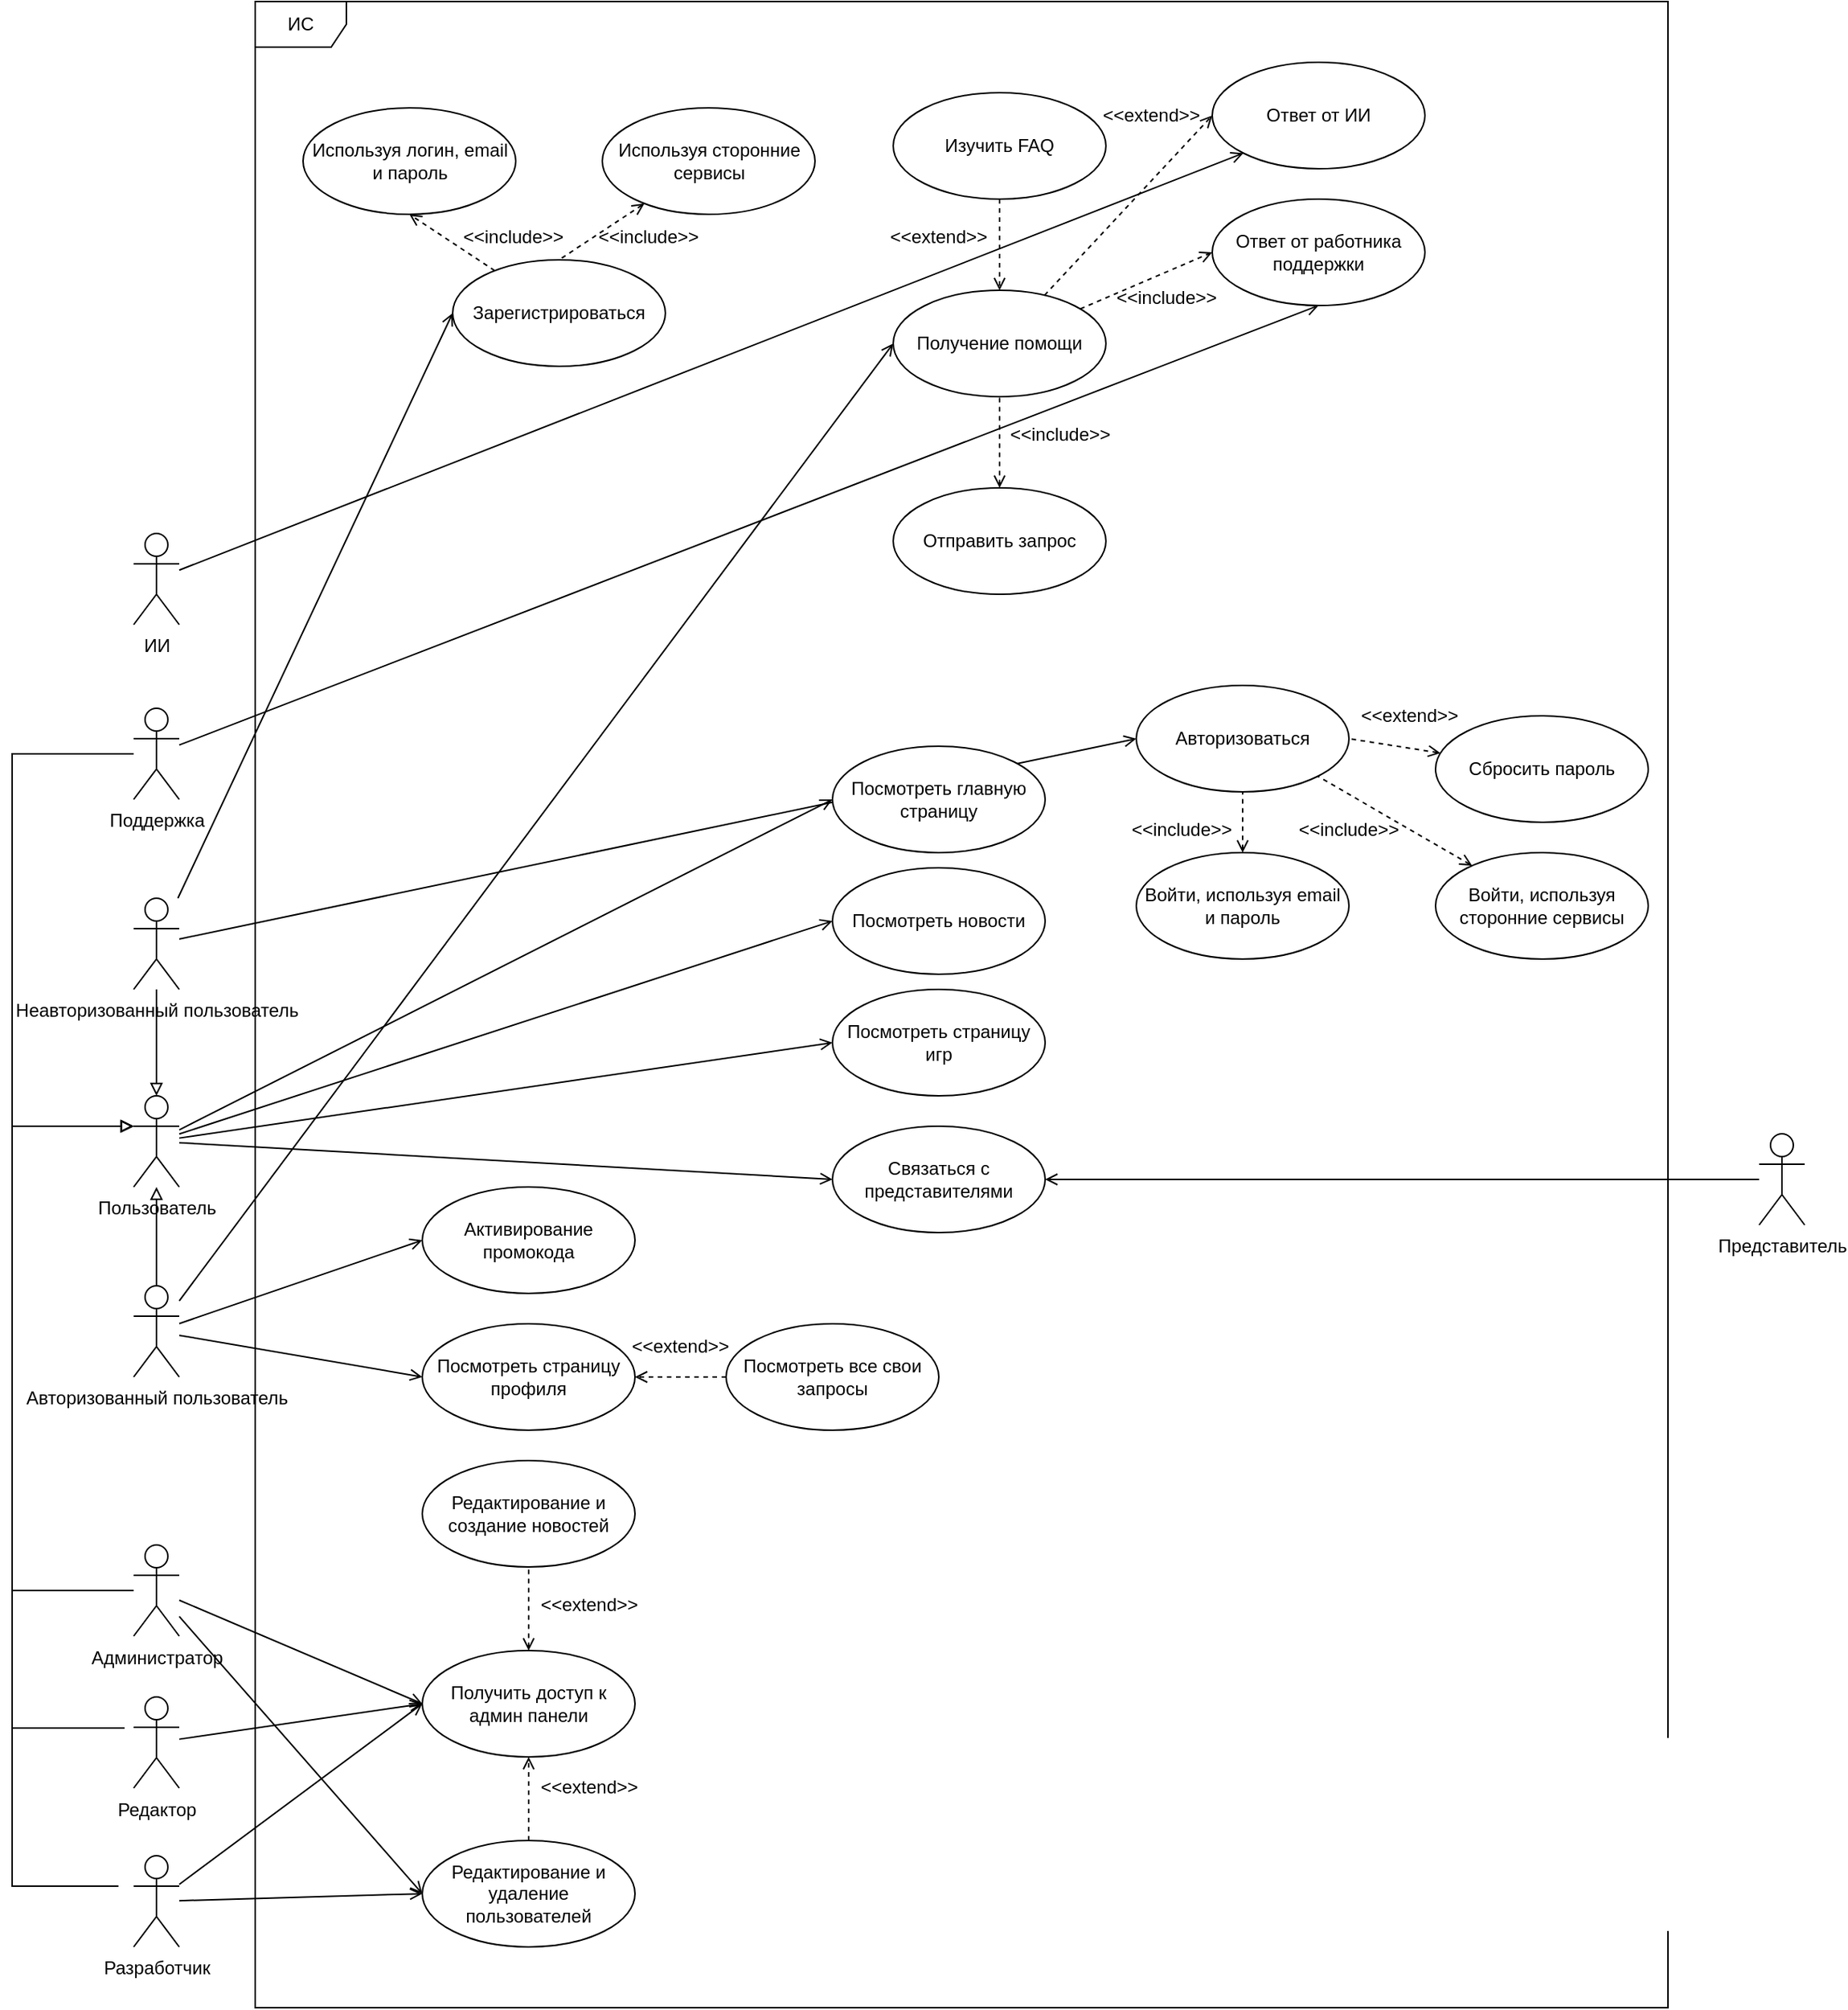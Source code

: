 <mxfile version="25.0.2">
  <diagram name="Страница — 1" id="RGoa7yPOTrBoMWeDNAP6">
    <mxGraphModel dx="1904" dy="1796" grid="1" gridSize="10" guides="1" tooltips="1" connect="1" arrows="1" fold="1" page="1" pageScale="1" pageWidth="827" pageHeight="1169" math="0" shadow="0">
      <root>
        <mxCell id="0" />
        <mxCell id="1" parent="0" />
        <mxCell id="VNkQDWNwbwkGfj3eRJF0-7" value="" style="group" parent="1" vertex="1" connectable="0">
          <mxGeometry x="470" y="-60" width="370" height="390" as="geometry" />
        </mxCell>
        <mxCell id="XNh-5hUBTrXLjq72H-WG-14" value="Авторизоваться" style="ellipse;whiteSpace=wrap;html=1;" parent="VNkQDWNwbwkGfj3eRJF0-7" vertex="1">
          <mxGeometry x="20" y="40" width="140" height="70" as="geometry" />
        </mxCell>
        <mxCell id="kZnsoWwv7os6p9Z4obid-15" style="rounded=0;orthogonalLoop=1;jettySize=auto;html=1;exitX=0.5;exitY=0;exitDx=0;exitDy=0;entryX=0.5;entryY=1;entryDx=0;entryDy=0;endArrow=none;endFill=0;startArrow=open;startFill=0;dashed=1;" parent="VNkQDWNwbwkGfj3eRJF0-7" source="kZnsoWwv7os6p9Z4obid-11" target="XNh-5hUBTrXLjq72H-WG-14" edge="1">
          <mxGeometry relative="1" as="geometry" />
        </mxCell>
        <mxCell id="kZnsoWwv7os6p9Z4obid-11" value="Войти, используя email и пароль" style="ellipse;whiteSpace=wrap;html=1;" parent="VNkQDWNwbwkGfj3eRJF0-7" vertex="1">
          <mxGeometry x="20" y="150" width="140" height="70" as="geometry" />
        </mxCell>
        <mxCell id="HeYIOjHRtYzObJNVk6Ek-8" style="rounded=0;orthogonalLoop=1;jettySize=auto;html=1;entryX=1;entryY=1;entryDx=0;entryDy=0;endArrow=none;endFill=0;startArrow=open;startFill=0;dashed=1;" parent="VNkQDWNwbwkGfj3eRJF0-7" source="kZnsoWwv7os6p9Z4obid-12" target="XNh-5hUBTrXLjq72H-WG-14" edge="1">
          <mxGeometry relative="1" as="geometry" />
        </mxCell>
        <mxCell id="kZnsoWwv7os6p9Z4obid-12" value="Войти, используя сторонние сервисы" style="ellipse;whiteSpace=wrap;html=1;" parent="VNkQDWNwbwkGfj3eRJF0-7" vertex="1">
          <mxGeometry x="217" y="150" width="140" height="70" as="geometry" />
        </mxCell>
        <mxCell id="HeYIOjHRtYzObJNVk6Ek-11" style="rounded=0;orthogonalLoop=1;jettySize=auto;html=1;entryX=1;entryY=0.5;entryDx=0;entryDy=0;endArrow=none;endFill=0;startArrow=open;startFill=0;dashed=1;" parent="VNkQDWNwbwkGfj3eRJF0-7" source="kZnsoWwv7os6p9Z4obid-13" target="XNh-5hUBTrXLjq72H-WG-14" edge="1">
          <mxGeometry relative="1" as="geometry" />
        </mxCell>
        <mxCell id="kZnsoWwv7os6p9Z4obid-13" value="Сбросить пароль" style="ellipse;whiteSpace=wrap;html=1;" parent="VNkQDWNwbwkGfj3eRJF0-7" vertex="1">
          <mxGeometry x="217" y="60" width="140" height="70" as="geometry" />
        </mxCell>
        <mxCell id="HeYIOjHRtYzObJNVk6Ek-9" value="&amp;lt;&amp;lt;include&amp;gt;&amp;gt;" style="text;html=1;align=center;verticalAlign=middle;whiteSpace=wrap;rounded=0;" parent="VNkQDWNwbwkGfj3eRJF0-7" vertex="1">
          <mxGeometry x="20" y="120" width="60" height="30" as="geometry" />
        </mxCell>
        <mxCell id="HeYIOjHRtYzObJNVk6Ek-12" value="&amp;lt;&amp;lt;extend&amp;gt;&amp;gt;" style="text;html=1;align=center;verticalAlign=middle;whiteSpace=wrap;rounded=0;" parent="VNkQDWNwbwkGfj3eRJF0-7" vertex="1">
          <mxGeometry x="170" y="45" width="60" height="30" as="geometry" />
        </mxCell>
        <mxCell id="Kt4BA5MkGd6uSF_apEy1-2" value="&amp;lt;&amp;lt;include&amp;gt;&amp;gt;" style="text;html=1;align=center;verticalAlign=middle;whiteSpace=wrap;rounded=0;" parent="VNkQDWNwbwkGfj3eRJF0-7" vertex="1">
          <mxGeometry x="130" y="120" width="60" height="30" as="geometry" />
        </mxCell>
        <mxCell id="HeYIOjHRtYzObJNVk6Ek-6" style="rounded=0;orthogonalLoop=1;jettySize=auto;html=1;entryX=0.5;entryY=1;entryDx=0;entryDy=0;endArrow=open;endFill=0;" parent="1" source="XNh-5hUBTrXLjq72H-WG-1" target="HeYIOjHRtYzObJNVk6Ek-28" edge="1">
          <mxGeometry relative="1" as="geometry" />
        </mxCell>
        <mxCell id="3eehVgpul6wr9jJBBVPb-6" style="edgeStyle=orthogonalEdgeStyle;rounded=0;orthogonalLoop=1;jettySize=auto;html=1;endArrow=block;endFill=0;" parent="1" source="XNh-5hUBTrXLjq72H-WG-1" edge="1">
          <mxGeometry relative="1" as="geometry">
            <mxPoint x="-170.0" y="270" as="targetPoint" />
            <Array as="points">
              <mxPoint x="-250" y="25" />
              <mxPoint x="-250" y="270" />
            </Array>
          </mxGeometry>
        </mxCell>
        <mxCell id="XNh-5hUBTrXLjq72H-WG-1" value="Поддержка" style="shape=umlActor;verticalLabelPosition=bottom;verticalAlign=top;html=1;" parent="1" vertex="1">
          <mxGeometry x="-170" y="-5" width="30" height="60" as="geometry" />
        </mxCell>
        <mxCell id="HeYIOjHRtYzObJNVk6Ek-24" style="rounded=0;orthogonalLoop=1;jettySize=auto;html=1;entryX=0;entryY=0.5;entryDx=0;entryDy=0;endArrow=open;endFill=0;" parent="1" source="XNh-5hUBTrXLjq72H-WG-2" target="XNh-5hUBTrXLjq72H-WG-12" edge="1">
          <mxGeometry relative="1" as="geometry" />
        </mxCell>
        <mxCell id="HeYIOjHRtYzObJNVk6Ek-25" style="rounded=0;orthogonalLoop=1;jettySize=auto;html=1;entryX=0;entryY=0.5;entryDx=0;entryDy=0;endArrow=open;endFill=0;" parent="1" source="XNh-5hUBTrXLjq72H-WG-2" target="XNh-5hUBTrXLjq72H-WG-13" edge="1">
          <mxGeometry relative="1" as="geometry" />
        </mxCell>
        <mxCell id="HeYIOjHRtYzObJNVk6Ek-26" style="rounded=0;orthogonalLoop=1;jettySize=auto;html=1;entryX=0;entryY=0.5;entryDx=0;entryDy=0;endArrow=open;endFill=0;" parent="1" source="XNh-5hUBTrXLjq72H-WG-2" target="kZnsoWwv7os6p9Z4obid-5" edge="1">
          <mxGeometry relative="1" as="geometry" />
        </mxCell>
        <mxCell id="HeYIOjHRtYzObJNVk6Ek-37" style="rounded=0;orthogonalLoop=1;jettySize=auto;html=1;entryX=0;entryY=0.5;entryDx=0;entryDy=0;endArrow=open;endFill=0;" parent="1" source="XNh-5hUBTrXLjq72H-WG-2" target="kZnsoWwv7os6p9Z4obid-3" edge="1">
          <mxGeometry relative="1" as="geometry" />
        </mxCell>
        <mxCell id="XNh-5hUBTrXLjq72H-WG-2" value="Пользователь" style="shape=umlActor;verticalLabelPosition=bottom;verticalAlign=top;html=1;" parent="1" vertex="1">
          <mxGeometry x="-170" y="250" width="30" height="60" as="geometry" />
        </mxCell>
        <mxCell id="HeYIOjHRtYzObJNVk6Ek-36" style="rounded=0;orthogonalLoop=1;jettySize=auto;html=1;entryX=0;entryY=1;entryDx=0;entryDy=0;endArrow=open;endFill=0;" parent="1" source="XNh-5hUBTrXLjq72H-WG-3" target="HeYIOjHRtYzObJNVk6Ek-29" edge="1">
          <mxGeometry relative="1" as="geometry" />
        </mxCell>
        <mxCell id="XNh-5hUBTrXLjq72H-WG-3" value="ИИ" style="shape=umlActor;verticalLabelPosition=bottom;verticalAlign=top;html=1;" parent="1" vertex="1">
          <mxGeometry x="-170" y="-120" width="30" height="60" as="geometry" />
        </mxCell>
        <mxCell id="HeYIOjHRtYzObJNVk6Ek-32" style="rounded=0;orthogonalLoop=1;jettySize=auto;html=1;entryX=0;entryY=0.5;entryDx=0;entryDy=0;endArrow=open;endFill=0;dashed=1;" parent="1" source="XNh-5hUBTrXLjq72H-WG-4" target="HeYIOjHRtYzObJNVk6Ek-28" edge="1">
          <mxGeometry relative="1" as="geometry" />
        </mxCell>
        <mxCell id="HeYIOjHRtYzObJNVk6Ek-35" style="rounded=0;orthogonalLoop=1;jettySize=auto;html=1;entryX=0;entryY=0.5;entryDx=0;entryDy=0;endArrow=open;endFill=0;dashed=1;" parent="1" source="XNh-5hUBTrXLjq72H-WG-4" target="HeYIOjHRtYzObJNVk6Ek-29" edge="1">
          <mxGeometry relative="1" as="geometry" />
        </mxCell>
        <mxCell id="XNh-5hUBTrXLjq72H-WG-4" value="Получение помощи" style="ellipse;whiteSpace=wrap;html=1;" parent="1" vertex="1">
          <mxGeometry x="330" y="-280" width="140" height="70" as="geometry" />
        </mxCell>
        <mxCell id="HeYIOjHRtYzObJNVk6Ek-39" style="rounded=0;orthogonalLoop=1;jettySize=auto;html=1;entryX=1;entryY=0.5;entryDx=0;entryDy=0;endArrow=open;endFill=0;" parent="1" source="XNh-5hUBTrXLjq72H-WG-5" target="kZnsoWwv7os6p9Z4obid-3" edge="1">
          <mxGeometry relative="1" as="geometry" />
        </mxCell>
        <mxCell id="XNh-5hUBTrXLjq72H-WG-5" value="Представитель" style="shape=umlActor;verticalLabelPosition=bottom;verticalAlign=top;html=1;" parent="1" vertex="1">
          <mxGeometry x="900" y="275" width="30" height="60" as="geometry" />
        </mxCell>
        <mxCell id="XNh-5hUBTrXLjq72H-WG-10" style="edgeStyle=orthogonalEdgeStyle;rounded=0;orthogonalLoop=1;jettySize=auto;html=1;endArrow=block;endFill=0;" parent="1" source="XNh-5hUBTrXLjq72H-WG-7" target="XNh-5hUBTrXLjq72H-WG-2" edge="1">
          <mxGeometry relative="1" as="geometry" />
        </mxCell>
        <mxCell id="HeYIOjHRtYzObJNVk6Ek-4" style="rounded=0;orthogonalLoop=1;jettySize=auto;html=1;entryX=0;entryY=0.5;entryDx=0;entryDy=0;endArrow=open;endFill=0;" parent="1" source="XNh-5hUBTrXLjq72H-WG-7" target="XNh-5hUBTrXLjq72H-WG-4" edge="1">
          <mxGeometry relative="1" as="geometry" />
        </mxCell>
        <mxCell id="HeYIOjHRtYzObJNVk6Ek-13" style="rounded=0;orthogonalLoop=1;jettySize=auto;html=1;entryX=0;entryY=0.5;entryDx=0;entryDy=0;endArrow=open;endFill=0;" parent="1" source="XNh-5hUBTrXLjq72H-WG-7" target="XNh-5hUBTrXLjq72H-WG-11" edge="1">
          <mxGeometry relative="1" as="geometry" />
        </mxCell>
        <mxCell id="HeYIOjHRtYzObJNVk6Ek-27" style="rounded=0;orthogonalLoop=1;jettySize=auto;html=1;entryX=0;entryY=0.5;entryDx=0;entryDy=0;endArrow=open;endFill=0;" parent="1" source="XNh-5hUBTrXLjq72H-WG-7" target="kZnsoWwv7os6p9Z4obid-10" edge="1">
          <mxGeometry relative="1" as="geometry" />
        </mxCell>
        <mxCell id="XNh-5hUBTrXLjq72H-WG-7" value="Авторизованный пользователь" style="shape=umlActor;verticalLabelPosition=bottom;verticalAlign=top;html=1;" parent="1" vertex="1">
          <mxGeometry x="-170" y="375" width="30" height="60" as="geometry" />
        </mxCell>
        <mxCell id="XNh-5hUBTrXLjq72H-WG-9" style="edgeStyle=orthogonalEdgeStyle;rounded=0;orthogonalLoop=1;jettySize=auto;html=1;endArrow=block;endFill=0;" parent="1" source="XNh-5hUBTrXLjq72H-WG-8" target="XNh-5hUBTrXLjq72H-WG-2" edge="1">
          <mxGeometry relative="1" as="geometry" />
        </mxCell>
        <mxCell id="HeYIOjHRtYzObJNVk6Ek-7" style="rounded=0;orthogonalLoop=1;jettySize=auto;html=1;entryX=0;entryY=0.5;entryDx=0;entryDy=0;endArrow=open;endFill=0;" parent="1" source="XNh-5hUBTrXLjq72H-WG-8" target="XNh-5hUBTrXLjq72H-WG-14" edge="1">
          <mxGeometry relative="1" as="geometry" />
        </mxCell>
        <mxCell id="HeYIOjHRtYzObJNVk6Ek-15" style="rounded=0;orthogonalLoop=1;jettySize=auto;html=1;entryX=0;entryY=0.5;entryDx=0;entryDy=0;endArrow=open;endFill=0;" parent="1" source="XNh-5hUBTrXLjq72H-WG-8" target="kZnsoWwv7os6p9Z4obid-2" edge="1">
          <mxGeometry relative="1" as="geometry" />
        </mxCell>
        <mxCell id="XNh-5hUBTrXLjq72H-WG-8" value="Неавторизованный пользователь" style="shape=umlActor;verticalLabelPosition=bottom;verticalAlign=top;html=1;" parent="1" vertex="1">
          <mxGeometry x="-170" y="120" width="30" height="60" as="geometry" />
        </mxCell>
        <mxCell id="XNh-5hUBTrXLjq72H-WG-11" value="Активирование промокода" style="ellipse;whiteSpace=wrap;html=1;" parent="1" vertex="1">
          <mxGeometry x="20" y="310" width="140" height="70" as="geometry" />
        </mxCell>
        <mxCell id="XNh-5hUBTrXLjq72H-WG-12" value="Посмотреть главную страницу" style="ellipse;whiteSpace=wrap;html=1;" parent="1" vertex="1">
          <mxGeometry x="290" y="20" width="140" height="70" as="geometry" />
        </mxCell>
        <mxCell id="XNh-5hUBTrXLjq72H-WG-13" value="Посмотреть новости" style="ellipse;whiteSpace=wrap;html=1;" parent="1" vertex="1">
          <mxGeometry x="290" y="100" width="140" height="70" as="geometry" />
        </mxCell>
        <mxCell id="HeYIOjHRtYzObJNVk6Ek-21" style="rounded=0;orthogonalLoop=1;jettySize=auto;html=1;entryX=0.5;entryY=1;entryDx=0;entryDy=0;endArrow=open;endFill=0;startArrow=none;startFill=0;dashed=1;" parent="1" source="kZnsoWwv7os6p9Z4obid-2" target="HeYIOjHRtYzObJNVk6Ek-17" edge="1">
          <mxGeometry relative="1" as="geometry" />
        </mxCell>
        <mxCell id="kZnsoWwv7os6p9Z4obid-2" value="Зарегистрироваться" style="ellipse;whiteSpace=wrap;html=1;" parent="1" vertex="1">
          <mxGeometry x="40" y="-300" width="140" height="70" as="geometry" />
        </mxCell>
        <mxCell id="kZnsoWwv7os6p9Z4obid-3" value="Связаться с представителями" style="ellipse;whiteSpace=wrap;html=1;" parent="1" vertex="1">
          <mxGeometry x="290" y="270" width="140" height="70" as="geometry" />
        </mxCell>
        <mxCell id="kZnsoWwv7os6p9Z4obid-5" value="Посмотреть страницу игр" style="ellipse;whiteSpace=wrap;html=1;" parent="1" vertex="1">
          <mxGeometry x="290" y="180" width="140" height="70" as="geometry" />
        </mxCell>
        <mxCell id="kZnsoWwv7os6p9Z4obid-7" style="edgeStyle=orthogonalEdgeStyle;rounded=0;orthogonalLoop=1;jettySize=auto;html=1;exitX=0.5;exitY=1;exitDx=0;exitDy=0;entryX=0.5;entryY=0;entryDx=0;entryDy=0;endArrow=open;endFill=0;dashed=1;" parent="1" source="kZnsoWwv7os6p9Z4obid-6" target="XNh-5hUBTrXLjq72H-WG-4" edge="1">
          <mxGeometry relative="1" as="geometry" />
        </mxCell>
        <mxCell id="kZnsoWwv7os6p9Z4obid-6" value="Изучить FAQ" style="ellipse;whiteSpace=wrap;html=1;" parent="1" vertex="1">
          <mxGeometry x="330" y="-410" width="140" height="70" as="geometry" />
        </mxCell>
        <mxCell id="kZnsoWwv7os6p9Z4obid-9" style="edgeStyle=orthogonalEdgeStyle;rounded=0;orthogonalLoop=1;jettySize=auto;html=1;exitX=0.5;exitY=0;exitDx=0;exitDy=0;entryX=0.5;entryY=1;entryDx=0;entryDy=0;endArrow=none;endFill=0;startArrow=open;startFill=0;dashed=1;" parent="1" source="kZnsoWwv7os6p9Z4obid-8" target="XNh-5hUBTrXLjq72H-WG-4" edge="1">
          <mxGeometry relative="1" as="geometry" />
        </mxCell>
        <mxCell id="kZnsoWwv7os6p9Z4obid-8" value="Отправить запрос" style="ellipse;whiteSpace=wrap;html=1;" parent="1" vertex="1">
          <mxGeometry x="330" y="-150" width="140" height="70" as="geometry" />
        </mxCell>
        <mxCell id="kZnsoWwv7os6p9Z4obid-10" value="Посмотреть страницу профиля" style="ellipse;whiteSpace=wrap;html=1;" parent="1" vertex="1">
          <mxGeometry x="20" y="400" width="140" height="70" as="geometry" />
        </mxCell>
        <mxCell id="HeYIOjHRtYzObJNVk6Ek-1" value="&amp;lt;&amp;lt;extend&amp;gt;&amp;gt;" style="text;html=1;align=center;verticalAlign=middle;whiteSpace=wrap;rounded=0;" parent="1" vertex="1">
          <mxGeometry x="330" y="-330" width="60" height="30" as="geometry" />
        </mxCell>
        <mxCell id="HeYIOjHRtYzObJNVk6Ek-3" value="&amp;lt;&amp;lt;include&amp;gt;&amp;gt;" style="text;html=1;align=center;verticalAlign=middle;whiteSpace=wrap;rounded=0;" parent="1" vertex="1">
          <mxGeometry x="410" y="-200" width="60" height="30" as="geometry" />
        </mxCell>
        <mxCell id="HeYIOjHRtYzObJNVk6Ek-17" value="Используя логин, email и пароль" style="ellipse;whiteSpace=wrap;html=1;" parent="1" vertex="1">
          <mxGeometry x="-58.5" y="-400" width="140" height="70" as="geometry" />
        </mxCell>
        <mxCell id="HeYIOjHRtYzObJNVk6Ek-18" style="rounded=0;orthogonalLoop=1;jettySize=auto;html=1;entryX=0.5;entryY=0;entryDx=0;entryDy=0;endArrow=none;endFill=0;startArrow=open;startFill=0;dashed=1;" parent="1" source="HeYIOjHRtYzObJNVk6Ek-19" target="kZnsoWwv7os6p9Z4obid-2" edge="1">
          <mxGeometry relative="1" as="geometry" />
        </mxCell>
        <mxCell id="HeYIOjHRtYzObJNVk6Ek-19" value="Используя сторонние сервисы" style="ellipse;whiteSpace=wrap;html=1;" parent="1" vertex="1">
          <mxGeometry x="138.5" y="-400" width="140" height="70" as="geometry" />
        </mxCell>
        <mxCell id="HeYIOjHRtYzObJNVk6Ek-22" value="&amp;lt;&amp;lt;include&amp;gt;&amp;gt;" style="text;html=1;align=center;verticalAlign=middle;whiteSpace=wrap;rounded=0;" parent="1" vertex="1">
          <mxGeometry x="50" y="-330" width="60" height="30" as="geometry" />
        </mxCell>
        <mxCell id="HeYIOjHRtYzObJNVk6Ek-28" value="Ответ от работника поддержки" style="ellipse;whiteSpace=wrap;html=1;" parent="1" vertex="1">
          <mxGeometry x="540" y="-340" width="140" height="70" as="geometry" />
        </mxCell>
        <mxCell id="HeYIOjHRtYzObJNVk6Ek-29" value="Ответ от ИИ" style="ellipse;whiteSpace=wrap;html=1;" parent="1" vertex="1">
          <mxGeometry x="540" y="-430" width="140" height="70" as="geometry" />
        </mxCell>
        <mxCell id="HeYIOjHRtYzObJNVk6Ek-33" value="&amp;lt;&amp;lt;include&amp;gt;&amp;gt;" style="text;html=1;align=center;verticalAlign=middle;whiteSpace=wrap;rounded=0;" parent="1" vertex="1">
          <mxGeometry x="480" y="-290" width="60" height="30" as="geometry" />
        </mxCell>
        <mxCell id="HeYIOjHRtYzObJNVk6Ek-34" value="&amp;lt;&amp;lt;extend&amp;gt;&amp;gt;" style="text;html=1;align=center;verticalAlign=middle;whiteSpace=wrap;rounded=0;" parent="1" vertex="1">
          <mxGeometry x="470" y="-410" width="60" height="30" as="geometry" />
        </mxCell>
        <mxCell id="HeYIOjHRtYzObJNVk6Ek-41" style="edgeStyle=orthogonalEdgeStyle;rounded=0;orthogonalLoop=1;jettySize=auto;html=1;exitX=0;exitY=0.5;exitDx=0;exitDy=0;entryX=1;entryY=0.5;entryDx=0;entryDy=0;endArrow=open;endFill=0;dashed=1;" parent="1" source="HeYIOjHRtYzObJNVk6Ek-40" target="kZnsoWwv7os6p9Z4obid-10" edge="1">
          <mxGeometry relative="1" as="geometry" />
        </mxCell>
        <mxCell id="HeYIOjHRtYzObJNVk6Ek-40" value="Посмотреть все свои запросы" style="ellipse;whiteSpace=wrap;html=1;" parent="1" vertex="1">
          <mxGeometry x="220" y="400" width="140" height="70" as="geometry" />
        </mxCell>
        <mxCell id="HeYIOjHRtYzObJNVk6Ek-49" style="rounded=0;orthogonalLoop=1;jettySize=auto;html=1;entryX=0;entryY=0.5;entryDx=0;entryDy=0;endArrow=open;endFill=0;" parent="1" source="HeYIOjHRtYzObJNVk6Ek-42" target="HeYIOjHRtYzObJNVk6Ek-47" edge="1">
          <mxGeometry relative="1" as="geometry" />
        </mxCell>
        <mxCell id="HeYIOjHRtYzObJNVk6Ek-56" style="rounded=0;orthogonalLoop=1;jettySize=auto;html=1;entryX=0;entryY=0.5;entryDx=0;entryDy=0;endArrow=open;endFill=0;" parent="1" source="HeYIOjHRtYzObJNVk6Ek-42" target="HeYIOjHRtYzObJNVk6Ek-52" edge="1">
          <mxGeometry relative="1" as="geometry" />
        </mxCell>
        <mxCell id="HeYIOjHRtYzObJNVk6Ek-42" value="Администратор" style="shape=umlActor;verticalLabelPosition=bottom;verticalAlign=top;html=1;" parent="1" vertex="1">
          <mxGeometry x="-170" y="545.5" width="30" height="60" as="geometry" />
        </mxCell>
        <mxCell id="HeYIOjHRtYzObJNVk6Ek-43" value="Редактирование и создание новостей" style="ellipse;whiteSpace=wrap;html=1;" parent="1" vertex="1">
          <mxGeometry x="20" y="490" width="140" height="70" as="geometry" />
        </mxCell>
        <mxCell id="HeYIOjHRtYzObJNVk6Ek-45" style="rounded=0;orthogonalLoop=1;jettySize=auto;html=1;entryX=0;entryY=0.5;entryDx=0;entryDy=0;endArrow=open;endFill=0;" parent="1" source="HeYIOjHRtYzObJNVk6Ek-44" target="HeYIOjHRtYzObJNVk6Ek-47" edge="1">
          <mxGeometry relative="1" as="geometry" />
        </mxCell>
        <mxCell id="HeYIOjHRtYzObJNVk6Ek-44" value="Редактор" style="shape=umlActor;verticalLabelPosition=bottom;verticalAlign=top;html=1;" parent="1" vertex="1">
          <mxGeometry x="-170" y="645.5" width="30" height="60" as="geometry" />
        </mxCell>
        <mxCell id="HeYIOjHRtYzObJNVk6Ek-51" style="edgeStyle=orthogonalEdgeStyle;rounded=0;orthogonalLoop=1;jettySize=auto;html=1;entryX=0.5;entryY=1;entryDx=0;entryDy=0;endArrow=none;endFill=0;startArrow=open;startFill=0;dashed=1;" parent="1" source="HeYIOjHRtYzObJNVk6Ek-47" target="HeYIOjHRtYzObJNVk6Ek-43" edge="1">
          <mxGeometry relative="1" as="geometry" />
        </mxCell>
        <mxCell id="HeYIOjHRtYzObJNVk6Ek-47" value="Получить доступ к админ панели" style="ellipse;whiteSpace=wrap;html=1;" parent="1" vertex="1">
          <mxGeometry x="20" y="615" width="140" height="70" as="geometry" />
        </mxCell>
        <mxCell id="HeYIOjHRtYzObJNVk6Ek-50" style="rounded=0;orthogonalLoop=1;jettySize=auto;html=1;entryX=0;entryY=0.5;entryDx=0;entryDy=0;endArrow=open;endFill=0;" parent="1" source="HeYIOjHRtYzObJNVk6Ek-48" target="HeYIOjHRtYzObJNVk6Ek-47" edge="1">
          <mxGeometry relative="1" as="geometry" />
        </mxCell>
        <mxCell id="HeYIOjHRtYzObJNVk6Ek-57" style="rounded=0;orthogonalLoop=1;jettySize=auto;html=1;entryX=0;entryY=0.5;entryDx=0;entryDy=0;endArrow=open;endFill=0;" parent="1" source="HeYIOjHRtYzObJNVk6Ek-48" target="HeYIOjHRtYzObJNVk6Ek-52" edge="1">
          <mxGeometry relative="1" as="geometry" />
        </mxCell>
        <mxCell id="HeYIOjHRtYzObJNVk6Ek-48" value="Разработчик" style="shape=umlActor;verticalLabelPosition=bottom;verticalAlign=top;html=1;" parent="1" vertex="1">
          <mxGeometry x="-170" y="750" width="30" height="60" as="geometry" />
        </mxCell>
        <mxCell id="HeYIOjHRtYzObJNVk6Ek-53" style="edgeStyle=orthogonalEdgeStyle;rounded=0;orthogonalLoop=1;jettySize=auto;html=1;entryX=0.5;entryY=1;entryDx=0;entryDy=0;endArrow=open;endFill=0;dashed=1;" parent="1" source="HeYIOjHRtYzObJNVk6Ek-52" target="HeYIOjHRtYzObJNVk6Ek-47" edge="1">
          <mxGeometry relative="1" as="geometry" />
        </mxCell>
        <mxCell id="HeYIOjHRtYzObJNVk6Ek-52" value="Редактирование и удаление пользователей" style="ellipse;whiteSpace=wrap;html=1;" parent="1" vertex="1">
          <mxGeometry x="20" y="740" width="140" height="70" as="geometry" />
        </mxCell>
        <mxCell id="Kt4BA5MkGd6uSF_apEy1-1" value="&amp;lt;&amp;lt;include&amp;gt;&amp;gt;" style="text;html=1;align=center;verticalAlign=middle;whiteSpace=wrap;rounded=0;" parent="1" vertex="1">
          <mxGeometry x="138.5" y="-330" width="60" height="30" as="geometry" />
        </mxCell>
        <mxCell id="aFkFQPIpFqv8_GVL3Z5P-1" value="ИС" style="shape=umlFrame;whiteSpace=wrap;html=1;pointerEvents=0;" parent="1" vertex="1">
          <mxGeometry x="-90" y="-470" width="930" height="1320" as="geometry" />
        </mxCell>
        <mxCell id="3eehVgpul6wr9jJBBVPb-3" style="edgeStyle=orthogonalEdgeStyle;rounded=0;orthogonalLoop=1;jettySize=auto;html=1;endArrow=block;endFill=0;" parent="1" source="HeYIOjHRtYzObJNVk6Ek-42" edge="1">
          <mxGeometry relative="1" as="geometry">
            <mxPoint x="-170" y="270" as="targetPoint" />
            <Array as="points">
              <mxPoint x="-250" y="576" />
              <mxPoint x="-250" y="270" />
            </Array>
          </mxGeometry>
        </mxCell>
        <mxCell id="3eehVgpul6wr9jJBBVPb-4" style="edgeStyle=orthogonalEdgeStyle;rounded=0;orthogonalLoop=1;jettySize=auto;html=1;endArrow=block;endFill=0;" parent="1" edge="1">
          <mxGeometry relative="1" as="geometry">
            <mxPoint x="-176" y="666" as="sourcePoint" />
            <mxPoint x="-170" y="270" as="targetPoint" />
            <Array as="points">
              <mxPoint x="-250" y="666" />
              <mxPoint x="-250" y="270" />
              <mxPoint x="-170" y="270" />
            </Array>
          </mxGeometry>
        </mxCell>
        <mxCell id="3eehVgpul6wr9jJBBVPb-5" style="edgeStyle=orthogonalEdgeStyle;rounded=0;orthogonalLoop=1;jettySize=auto;html=1;endArrow=block;endFill=0;" parent="1" edge="1">
          <mxGeometry relative="1" as="geometry">
            <mxPoint x="-180" y="770" as="sourcePoint" />
            <mxPoint x="-170" y="270" as="targetPoint" />
            <Array as="points">
              <mxPoint x="-250" y="770" />
              <mxPoint x="-250" y="270" />
            </Array>
          </mxGeometry>
        </mxCell>
        <mxCell id="XBvPGXJ4kzHRWxa4oWiW-2" value="&amp;lt;&amp;lt;extend&amp;gt;&amp;gt;" style="text;html=1;align=center;verticalAlign=middle;whiteSpace=wrap;rounded=0;" vertex="1" parent="1">
          <mxGeometry x="100" y="570" width="60" height="30" as="geometry" />
        </mxCell>
        <mxCell id="XBvPGXJ4kzHRWxa4oWiW-4" value="&amp;lt;&amp;lt;extend&amp;gt;&amp;gt;" style="text;html=1;align=center;verticalAlign=middle;whiteSpace=wrap;rounded=0;" vertex="1" parent="1">
          <mxGeometry x="160" y="400" width="60" height="30" as="geometry" />
        </mxCell>
        <mxCell id="XBvPGXJ4kzHRWxa4oWiW-5" value="&amp;lt;&amp;lt;extend&amp;gt;&amp;gt;" style="text;html=1;align=center;verticalAlign=middle;whiteSpace=wrap;rounded=0;" vertex="1" parent="1">
          <mxGeometry x="100" y="690" width="60" height="30" as="geometry" />
        </mxCell>
      </root>
    </mxGraphModel>
  </diagram>
</mxfile>

